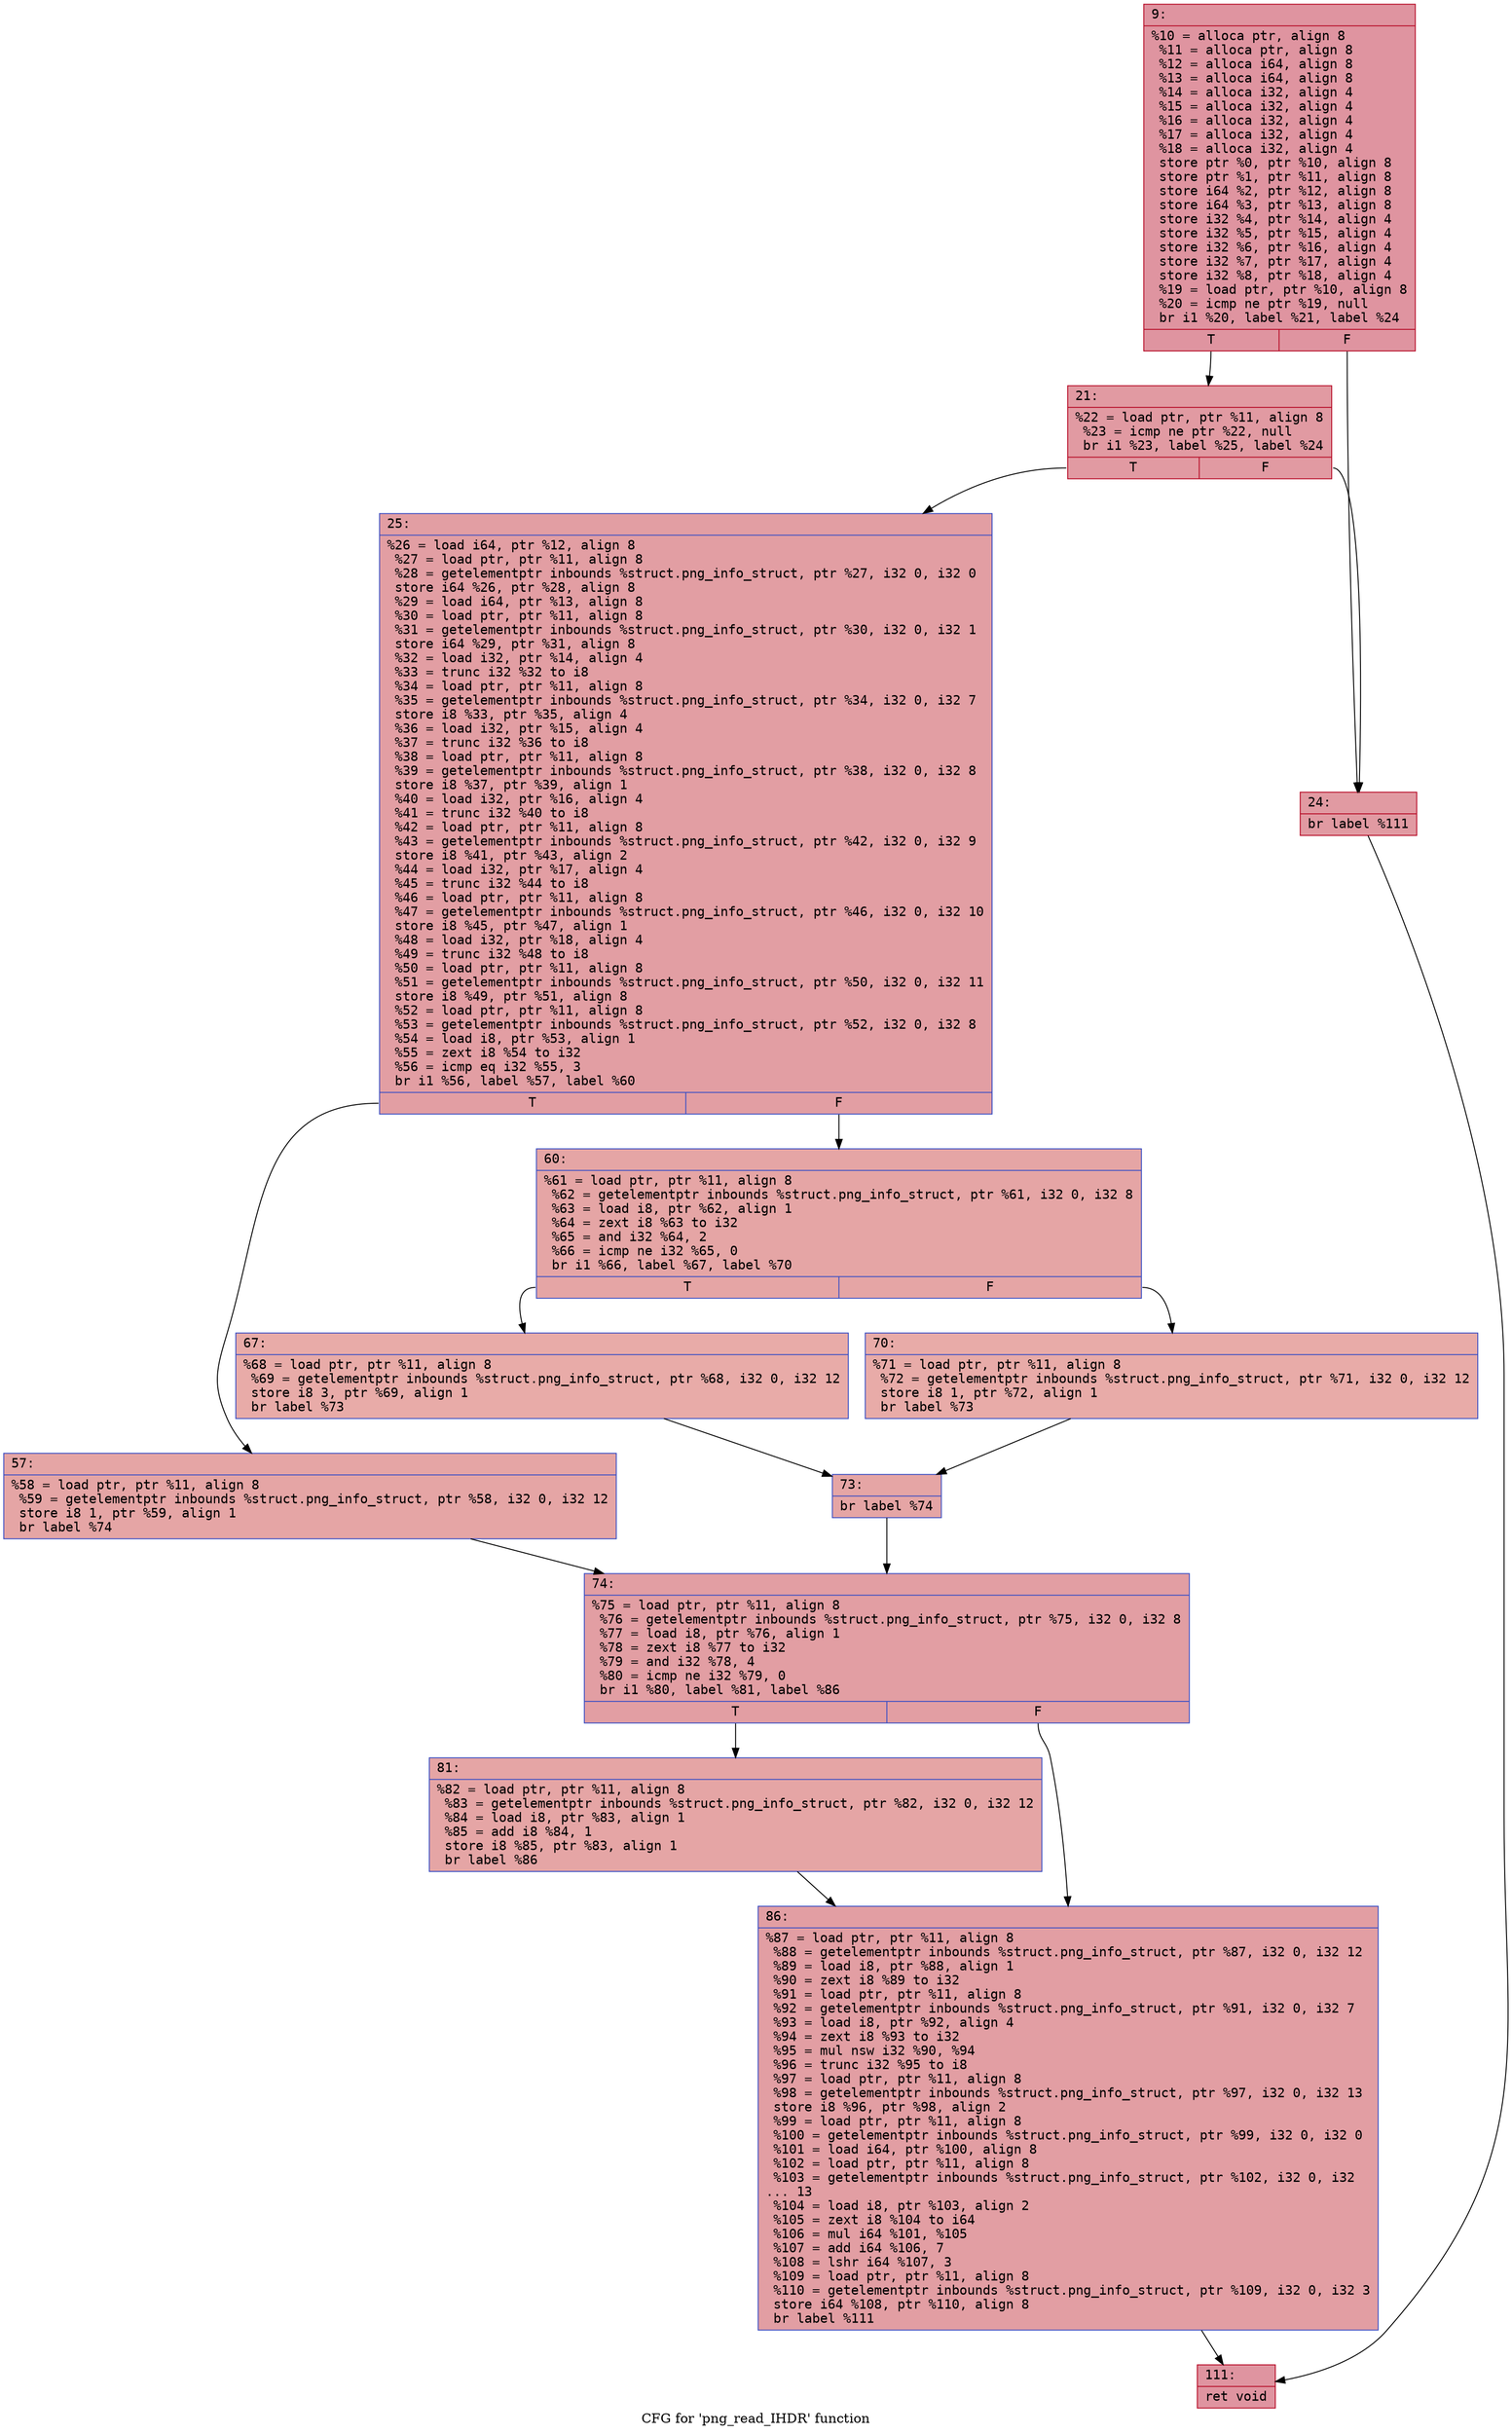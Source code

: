 digraph "CFG for 'png_read_IHDR' function" {
	label="CFG for 'png_read_IHDR' function";

	Node0x600002335f40 [shape=record,color="#b70d28ff", style=filled, fillcolor="#b70d2870" fontname="Courier",label="{9:\l|  %10 = alloca ptr, align 8\l  %11 = alloca ptr, align 8\l  %12 = alloca i64, align 8\l  %13 = alloca i64, align 8\l  %14 = alloca i32, align 4\l  %15 = alloca i32, align 4\l  %16 = alloca i32, align 4\l  %17 = alloca i32, align 4\l  %18 = alloca i32, align 4\l  store ptr %0, ptr %10, align 8\l  store ptr %1, ptr %11, align 8\l  store i64 %2, ptr %12, align 8\l  store i64 %3, ptr %13, align 8\l  store i32 %4, ptr %14, align 4\l  store i32 %5, ptr %15, align 4\l  store i32 %6, ptr %16, align 4\l  store i32 %7, ptr %17, align 4\l  store i32 %8, ptr %18, align 4\l  %19 = load ptr, ptr %10, align 8\l  %20 = icmp ne ptr %19, null\l  br i1 %20, label %21, label %24\l|{<s0>T|<s1>F}}"];
	Node0x600002335f40:s0 -> Node0x600002335f90[tooltip="9 -> 21\nProbability 62.50%" ];
	Node0x600002335f40:s1 -> Node0x600002335fe0[tooltip="9 -> 24\nProbability 37.50%" ];
	Node0x600002335f90 [shape=record,color="#b70d28ff", style=filled, fillcolor="#bb1b2c70" fontname="Courier",label="{21:\l|  %22 = load ptr, ptr %11, align 8\l  %23 = icmp ne ptr %22, null\l  br i1 %23, label %25, label %24\l|{<s0>T|<s1>F}}"];
	Node0x600002335f90:s0 -> Node0x600002336030[tooltip="21 -> 25\nProbability 62.50%" ];
	Node0x600002335f90:s1 -> Node0x600002335fe0[tooltip="21 -> 24\nProbability 37.50%" ];
	Node0x600002335fe0 [shape=record,color="#b70d28ff", style=filled, fillcolor="#bb1b2c70" fontname="Courier",label="{24:\l|  br label %111\l}"];
	Node0x600002335fe0 -> Node0x600002336300[tooltip="24 -> 111\nProbability 100.00%" ];
	Node0x600002336030 [shape=record,color="#3d50c3ff", style=filled, fillcolor="#be242e70" fontname="Courier",label="{25:\l|  %26 = load i64, ptr %12, align 8\l  %27 = load ptr, ptr %11, align 8\l  %28 = getelementptr inbounds %struct.png_info_struct, ptr %27, i32 0, i32 0\l  store i64 %26, ptr %28, align 8\l  %29 = load i64, ptr %13, align 8\l  %30 = load ptr, ptr %11, align 8\l  %31 = getelementptr inbounds %struct.png_info_struct, ptr %30, i32 0, i32 1\l  store i64 %29, ptr %31, align 8\l  %32 = load i32, ptr %14, align 4\l  %33 = trunc i32 %32 to i8\l  %34 = load ptr, ptr %11, align 8\l  %35 = getelementptr inbounds %struct.png_info_struct, ptr %34, i32 0, i32 7\l  store i8 %33, ptr %35, align 4\l  %36 = load i32, ptr %15, align 4\l  %37 = trunc i32 %36 to i8\l  %38 = load ptr, ptr %11, align 8\l  %39 = getelementptr inbounds %struct.png_info_struct, ptr %38, i32 0, i32 8\l  store i8 %37, ptr %39, align 1\l  %40 = load i32, ptr %16, align 4\l  %41 = trunc i32 %40 to i8\l  %42 = load ptr, ptr %11, align 8\l  %43 = getelementptr inbounds %struct.png_info_struct, ptr %42, i32 0, i32 9\l  store i8 %41, ptr %43, align 2\l  %44 = load i32, ptr %17, align 4\l  %45 = trunc i32 %44 to i8\l  %46 = load ptr, ptr %11, align 8\l  %47 = getelementptr inbounds %struct.png_info_struct, ptr %46, i32 0, i32 10\l  store i8 %45, ptr %47, align 1\l  %48 = load i32, ptr %18, align 4\l  %49 = trunc i32 %48 to i8\l  %50 = load ptr, ptr %11, align 8\l  %51 = getelementptr inbounds %struct.png_info_struct, ptr %50, i32 0, i32 11\l  store i8 %49, ptr %51, align 8\l  %52 = load ptr, ptr %11, align 8\l  %53 = getelementptr inbounds %struct.png_info_struct, ptr %52, i32 0, i32 8\l  %54 = load i8, ptr %53, align 1\l  %55 = zext i8 %54 to i32\l  %56 = icmp eq i32 %55, 3\l  br i1 %56, label %57, label %60\l|{<s0>T|<s1>F}}"];
	Node0x600002336030:s0 -> Node0x600002336080[tooltip="25 -> 57\nProbability 50.00%" ];
	Node0x600002336030:s1 -> Node0x6000023360d0[tooltip="25 -> 60\nProbability 50.00%" ];
	Node0x600002336080 [shape=record,color="#3d50c3ff", style=filled, fillcolor="#c5333470" fontname="Courier",label="{57:\l|  %58 = load ptr, ptr %11, align 8\l  %59 = getelementptr inbounds %struct.png_info_struct, ptr %58, i32 0, i32 12\l  store i8 1, ptr %59, align 1\l  br label %74\l}"];
	Node0x600002336080 -> Node0x600002336210[tooltip="57 -> 74\nProbability 100.00%" ];
	Node0x6000023360d0 [shape=record,color="#3d50c3ff", style=filled, fillcolor="#c5333470" fontname="Courier",label="{60:\l|  %61 = load ptr, ptr %11, align 8\l  %62 = getelementptr inbounds %struct.png_info_struct, ptr %61, i32 0, i32 8\l  %63 = load i8, ptr %62, align 1\l  %64 = zext i8 %63 to i32\l  %65 = and i32 %64, 2\l  %66 = icmp ne i32 %65, 0\l  br i1 %66, label %67, label %70\l|{<s0>T|<s1>F}}"];
	Node0x6000023360d0:s0 -> Node0x600002336120[tooltip="60 -> 67\nProbability 50.00%" ];
	Node0x6000023360d0:s1 -> Node0x600002336170[tooltip="60 -> 70\nProbability 50.00%" ];
	Node0x600002336120 [shape=record,color="#3d50c3ff", style=filled, fillcolor="#cc403a70" fontname="Courier",label="{67:\l|  %68 = load ptr, ptr %11, align 8\l  %69 = getelementptr inbounds %struct.png_info_struct, ptr %68, i32 0, i32 12\l  store i8 3, ptr %69, align 1\l  br label %73\l}"];
	Node0x600002336120 -> Node0x6000023361c0[tooltip="67 -> 73\nProbability 100.00%" ];
	Node0x600002336170 [shape=record,color="#3d50c3ff", style=filled, fillcolor="#cc403a70" fontname="Courier",label="{70:\l|  %71 = load ptr, ptr %11, align 8\l  %72 = getelementptr inbounds %struct.png_info_struct, ptr %71, i32 0, i32 12\l  store i8 1, ptr %72, align 1\l  br label %73\l}"];
	Node0x600002336170 -> Node0x6000023361c0[tooltip="70 -> 73\nProbability 100.00%" ];
	Node0x6000023361c0 [shape=record,color="#3d50c3ff", style=filled, fillcolor="#c5333470" fontname="Courier",label="{73:\l|  br label %74\l}"];
	Node0x6000023361c0 -> Node0x600002336210[tooltip="73 -> 74\nProbability 100.00%" ];
	Node0x600002336210 [shape=record,color="#3d50c3ff", style=filled, fillcolor="#be242e70" fontname="Courier",label="{74:\l|  %75 = load ptr, ptr %11, align 8\l  %76 = getelementptr inbounds %struct.png_info_struct, ptr %75, i32 0, i32 8\l  %77 = load i8, ptr %76, align 1\l  %78 = zext i8 %77 to i32\l  %79 = and i32 %78, 4\l  %80 = icmp ne i32 %79, 0\l  br i1 %80, label %81, label %86\l|{<s0>T|<s1>F}}"];
	Node0x600002336210:s0 -> Node0x600002336260[tooltip="74 -> 81\nProbability 50.00%" ];
	Node0x600002336210:s1 -> Node0x6000023362b0[tooltip="74 -> 86\nProbability 50.00%" ];
	Node0x600002336260 [shape=record,color="#3d50c3ff", style=filled, fillcolor="#c5333470" fontname="Courier",label="{81:\l|  %82 = load ptr, ptr %11, align 8\l  %83 = getelementptr inbounds %struct.png_info_struct, ptr %82, i32 0, i32 12\l  %84 = load i8, ptr %83, align 1\l  %85 = add i8 %84, 1\l  store i8 %85, ptr %83, align 1\l  br label %86\l}"];
	Node0x600002336260 -> Node0x6000023362b0[tooltip="81 -> 86\nProbability 100.00%" ];
	Node0x6000023362b0 [shape=record,color="#3d50c3ff", style=filled, fillcolor="#be242e70" fontname="Courier",label="{86:\l|  %87 = load ptr, ptr %11, align 8\l  %88 = getelementptr inbounds %struct.png_info_struct, ptr %87, i32 0, i32 12\l  %89 = load i8, ptr %88, align 1\l  %90 = zext i8 %89 to i32\l  %91 = load ptr, ptr %11, align 8\l  %92 = getelementptr inbounds %struct.png_info_struct, ptr %91, i32 0, i32 7\l  %93 = load i8, ptr %92, align 4\l  %94 = zext i8 %93 to i32\l  %95 = mul nsw i32 %90, %94\l  %96 = trunc i32 %95 to i8\l  %97 = load ptr, ptr %11, align 8\l  %98 = getelementptr inbounds %struct.png_info_struct, ptr %97, i32 0, i32 13\l  store i8 %96, ptr %98, align 2\l  %99 = load ptr, ptr %11, align 8\l  %100 = getelementptr inbounds %struct.png_info_struct, ptr %99, i32 0, i32 0\l  %101 = load i64, ptr %100, align 8\l  %102 = load ptr, ptr %11, align 8\l  %103 = getelementptr inbounds %struct.png_info_struct, ptr %102, i32 0, i32\l... 13\l  %104 = load i8, ptr %103, align 2\l  %105 = zext i8 %104 to i64\l  %106 = mul i64 %101, %105\l  %107 = add i64 %106, 7\l  %108 = lshr i64 %107, 3\l  %109 = load ptr, ptr %11, align 8\l  %110 = getelementptr inbounds %struct.png_info_struct, ptr %109, i32 0, i32 3\l  store i64 %108, ptr %110, align 8\l  br label %111\l}"];
	Node0x6000023362b0 -> Node0x600002336300[tooltip="86 -> 111\nProbability 100.00%" ];
	Node0x600002336300 [shape=record,color="#b70d28ff", style=filled, fillcolor="#b70d2870" fontname="Courier",label="{111:\l|  ret void\l}"];
}
